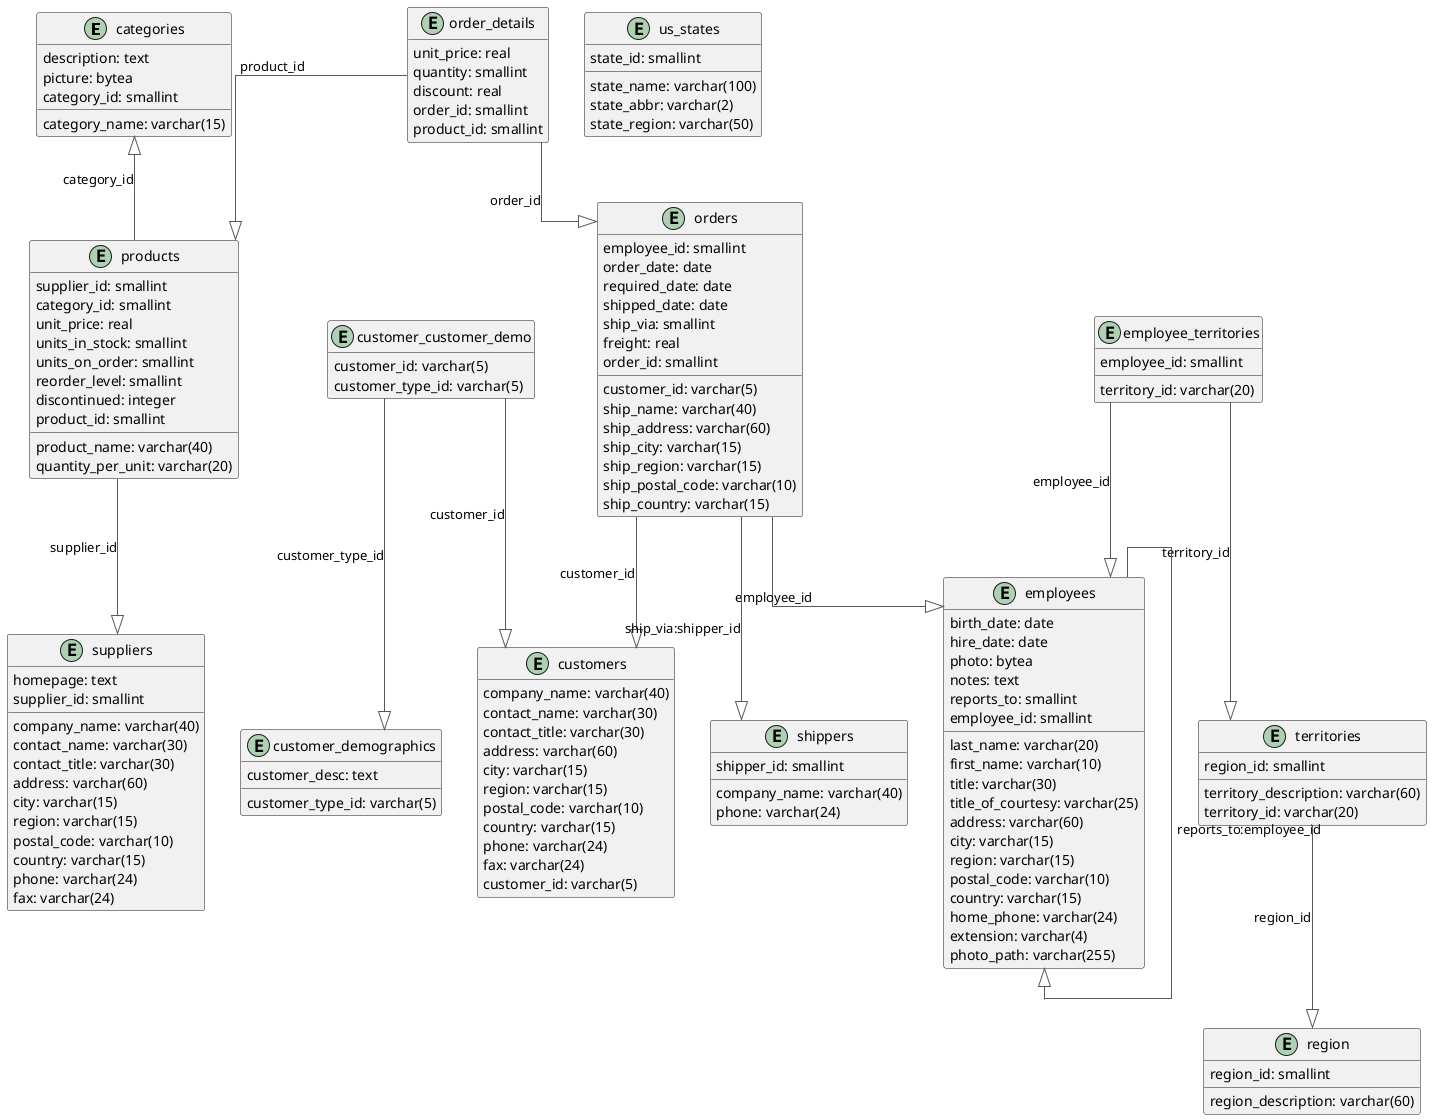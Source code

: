 @startuml

'!theme plain
top to bottom direction
skinparam linetype ortho
skinparam entityFontSize 18
skinparam entityFontName Source Code Pro
hide empty methods
hide empty fields

entity categories {
   category_name: varchar(15)
   description: text
   picture: bytea
   category_id: smallint
}
entity customer_customer_demo {
   customer_id: varchar(5)
   customer_type_id: varchar(5)
}
entity customer_demographics {
   customer_desc: text
   customer_type_id: varchar(5)
}
entity customers {
   company_name: varchar(40)
   contact_name: varchar(30)
   contact_title: varchar(30)
   address: varchar(60)
   city: varchar(15)
   region: varchar(15)
   postal_code: varchar(10)
   country: varchar(15)
   phone: varchar(24)
   fax: varchar(24)
   customer_id: varchar(5)
}
entity employee_territories {
   employee_id: smallint
   territory_id: varchar(20)
}
entity employees {
   last_name: varchar(20)
   first_name: varchar(10)
   title: varchar(30)
   title_of_courtesy: varchar(25)
   birth_date: date
   hire_date: date
   address: varchar(60)
   city: varchar(15)
   region: varchar(15)
   postal_code: varchar(10)
   country: varchar(15)
   home_phone: varchar(24)
   extension: varchar(4)
   photo: bytea
   notes: text
   reports_to: smallint
   photo_path: varchar(255)
   employee_id: smallint
}
entity order_details {
   unit_price: real
   quantity: smallint
   discount: real
   order_id: smallint
   product_id: smallint
}
entity orders {
   customer_id: varchar(5)
   employee_id: smallint
   order_date: date
   required_date: date
   shipped_date: date
   ship_via: smallint
   freight: real
   ship_name: varchar(40)
   ship_address: varchar(60)
   ship_city: varchar(15)
   ship_region: varchar(15)
   ship_postal_code: varchar(10)
   ship_country: varchar(15)
   order_id: smallint
}
entity products {
   product_name: varchar(40)
   supplier_id: smallint
   category_id: smallint
   quantity_per_unit: varchar(20)
   unit_price: real
   units_in_stock: smallint
   units_on_order: smallint
   reorder_level: smallint
   discontinued: integer
   product_id: smallint
}
entity region {
   region_description: varchar(60)
   region_id: smallint
}
entity shippers {
   company_name: varchar(40)
   phone: varchar(24)
   shipper_id: smallint
}
entity suppliers {
   company_name: varchar(40)
   contact_name: varchar(30)
   contact_title: varchar(30)
   address: varchar(60)
   city: varchar(15)
   region: varchar(15)
   postal_code: varchar(10)
   country: varchar(15)
   phone: varchar(24)
   fax: varchar(24)
   homepage: text
   supplier_id: smallint
}
entity territories {
   territory_description: varchar(60)
   region_id: smallint
   territory_id: varchar(20)
}
entity us_states {
   state_name: varchar(100)
   state_abbr: varchar(2)
   state_region: varchar(50)
   state_id: smallint
}

customer_customer_demo  -[#595959,plain]-^  customer_demographics  : "customer_type_id"
customer_customer_demo  -[#595959,plain]-^  customers              : "customer_id"
employee_territories    -[#595959,plain]-^  employees              : "employee_id"
employee_territories    -[#595959,plain]-^  territories            : "territory_id"
employees               -[#595959,plain]-^  employees              : "reports_to:employee_id"
order_details           -[#595959,plain]-^  orders                 : "order_id"
order_details           -[#595959,plain]-^  products               : "product_id"
orders                  -[#595959,plain]-^  customers              : "customer_id"
orders                  -[#595959,plain]-^  employees              : "employee_id"
orders                  -[#595959,plain]-^  shippers               : "ship_via:shipper_id"
categories              ^-[#595959,plain]-  products               : "category_id"
products                -[#595959,plain]-^  suppliers              : "supplier_id"
territories             -[#595959,plain]-^  region                 : "region_id"
@enduml
